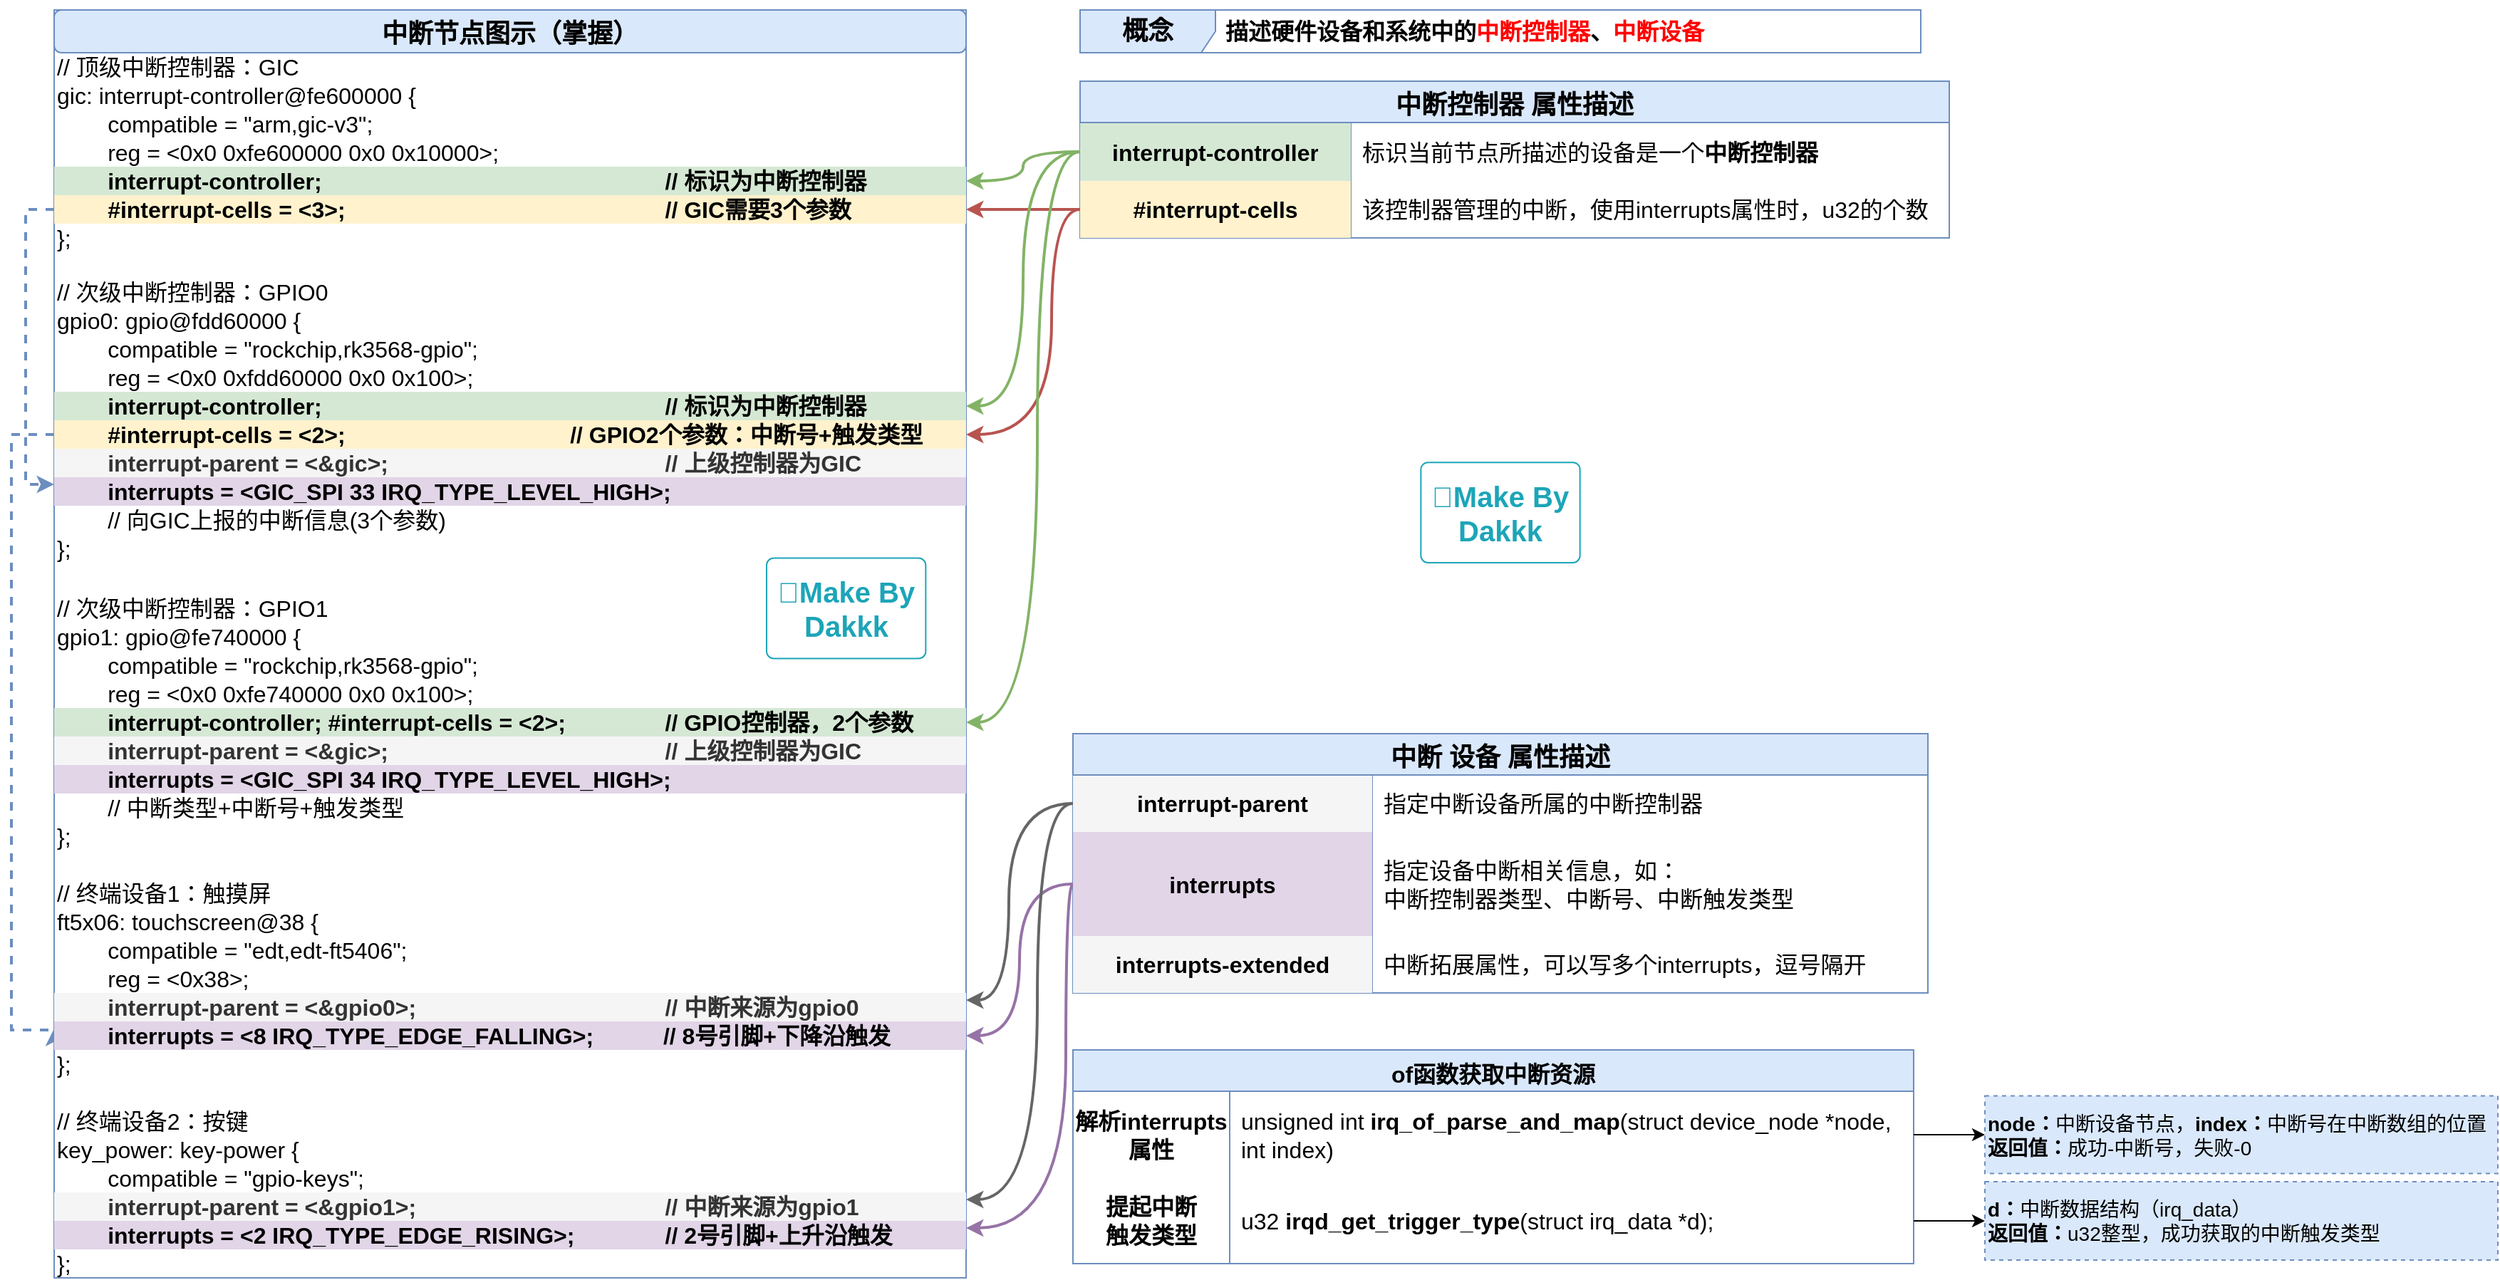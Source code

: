 <mxfile version="27.0.9">
  <diagram name="第 1 页" id="uggXUsq7PMsy0nJZyUXR">
    <mxGraphModel dx="2431" dy="1413" grid="1" gridSize="10" guides="1" tooltips="1" connect="1" arrows="1" fold="1" page="1" pageScale="1" pageWidth="1169" pageHeight="1654" math="0" shadow="0">
      <root>
        <mxCell id="0" />
        <mxCell id="1" parent="0" />
        <mxCell id="J51PkWYAYMBCTwXNkuqa-1" value="" style="rounded=0;whiteSpace=wrap;html=1;fillColor=none;strokeColor=#6c8ebf;" parent="1" vertex="1">
          <mxGeometry x="350" y="30" width="640" height="890" as="geometry" />
        </mxCell>
        <mxCell id="J51PkWYAYMBCTwXNkuqa-2" value="&lt;div style=&quot;line-height: 10%;&quot;&gt;&lt;h1 style=&quot;line-height: 10%;&quot;&gt;&lt;font&gt;&lt;span style=&quot;font-size: 18px; line-height: 10%;&quot;&gt;中断节点图示（掌握）&lt;/span&gt;&lt;/font&gt;&lt;/h1&gt;&lt;/div&gt;" style="html=1;shadow=0;dashed=0;shape=mxgraph.bootstrap.rrect;rSize=5;strokeColor=#6c8ebf;strokeWidth=1;fillColor=#dae8fc;whiteSpace=wrap;align=center;verticalAlign=middle;spacingLeft=0;fontStyle=1;fontSize=14;spacing=5;" parent="1" vertex="1">
          <mxGeometry x="350" y="30" width="640" height="30" as="geometry" />
        </mxCell>
        <mxCell id="J51PkWYAYMBCTwXNkuqa-3" value="&lt;span style=&quot;font-size: 16px;&quot;&gt;// 顶级中断控制器：GIC&lt;/span&gt;" style="text;html=1;align=left;verticalAlign=middle;whiteSpace=wrap;rounded=0;dashed=1;fontSize=14;fillColor=none;" parent="1" vertex="1">
          <mxGeometry x="350" y="60" width="640" height="20" as="geometry" />
        </mxCell>
        <mxCell id="J51PkWYAYMBCTwXNkuqa-4" value="&lt;font style=&quot;font-size: 16px;&quot;&gt;&lt;span style=&quot;white-space: pre;&quot;&gt;&#x9;&lt;/span&gt;&lt;/font&gt;&lt;span style=&quot;font-size: 16px;&quot;&gt;reg = &amp;lt;0x0 0xfe600000 0x0 0x10000&amp;gt;;&lt;/span&gt;" style="text;html=1;align=left;verticalAlign=middle;whiteSpace=wrap;rounded=0;dashed=1;fontSize=14;fillColor=none;" parent="1" vertex="1">
          <mxGeometry x="350" y="120" width="640" height="20" as="geometry" />
        </mxCell>
        <mxCell id="J51PkWYAYMBCTwXNkuqa-5" value="&lt;span style=&quot;font-size: 16px;&quot;&gt;&lt;span style=&quot;white-space: pre;&quot;&gt;&#x9;&lt;/span&gt;&lt;b&gt;interrupt-controller;&amp;nbsp; &amp;nbsp; &amp;nbsp; &amp;nbsp; &amp;nbsp; &amp;nbsp; &amp;nbsp; &amp;nbsp; &amp;nbsp; &amp;nbsp; &amp;nbsp; &amp;nbsp; &amp;nbsp; &amp;nbsp; &amp;nbsp;&lt;span style=&quot;white-space: pre;&quot;&gt;&#x9;&lt;/span&gt;&lt;span style=&quot;white-space: pre;&quot;&gt;&#x9;&lt;/span&gt;&lt;span style=&quot;white-space: pre;&quot;&gt;&#x9;&lt;span style=&quot;white-space: pre;&quot;&gt;&#x9;&lt;/span&gt;&lt;/span&gt;// 标识为中断控制器&lt;/b&gt;&lt;/span&gt;" style="text;html=1;align=left;verticalAlign=middle;whiteSpace=wrap;rounded=0;dashed=1;fontSize=14;fillColor=#d5e8d4;strokeColor=none;" parent="1" vertex="1">
          <mxGeometry x="350" y="140" width="640" height="20" as="geometry" />
        </mxCell>
        <mxCell id="J51PkWYAYMBCTwXNkuqa-6" value="&lt;span style=&quot;font-size: 16px;&quot;&gt;};&lt;/span&gt;" style="text;html=1;align=left;verticalAlign=middle;whiteSpace=wrap;rounded=0;dashed=1;fontSize=14;fillColor=none;" parent="1" vertex="1">
          <mxGeometry x="350" y="180" width="640" height="20" as="geometry" />
        </mxCell>
        <mxCell id="J51PkWYAYMBCTwXNkuqa-7" value="" style="shape=table;startSize=0;container=1;collapsible=0;childLayout=tableLayout;fixedRows=1;rowLines=0;fontStyle=0;strokeColor=#6c8ebf;fontSize=16;fillColor=none;" parent="1" vertex="1">
          <mxGeometry x="1065" y="567" width="600" height="153" as="geometry" />
        </mxCell>
        <mxCell id="J51PkWYAYMBCTwXNkuqa-8" value="" style="shape=tableRow;horizontal=0;startSize=0;swimlaneHead=0;swimlaneBody=0;top=0;left=0;bottom=0;right=0;collapsible=0;dropTarget=0;fillColor=none;points=[[0,0.5],[1,0.5]];portConstraint=eastwest;strokeColor=#6c8ebf;fontSize=16;" parent="J51PkWYAYMBCTwXNkuqa-7" vertex="1">
          <mxGeometry width="600" height="40" as="geometry" />
        </mxCell>
        <mxCell id="J51PkWYAYMBCTwXNkuqa-9" value="&lt;b&gt;&lt;font style=&quot;color: light-dark(rgb(0, 0, 0), rgb(255, 255, 255));&quot;&gt;interrupt-parent&lt;/font&gt;&lt;/b&gt;" style="shape=partialRectangle;html=1;whiteSpace=wrap;connectable=0;fillColor=#f5f5f5;top=0;left=0;bottom=0;right=0;overflow=hidden;pointerEvents=1;strokeColor=#666666;fontSize=16;fontColor=#333333;" parent="J51PkWYAYMBCTwXNkuqa-8" vertex="1">
          <mxGeometry width="210" height="40" as="geometry">
            <mxRectangle width="210" height="40" as="alternateBounds" />
          </mxGeometry>
        </mxCell>
        <mxCell id="J51PkWYAYMBCTwXNkuqa-10" value="指定中断设备所属的中断控制器" style="shape=partialRectangle;html=1;whiteSpace=wrap;connectable=0;fillColor=none;top=0;left=0;bottom=0;right=0;align=left;spacingLeft=6;overflow=hidden;strokeColor=#6c8ebf;fontSize=16;" parent="J51PkWYAYMBCTwXNkuqa-8" vertex="1">
          <mxGeometry x="210" width="390" height="40" as="geometry">
            <mxRectangle width="390" height="40" as="alternateBounds" />
          </mxGeometry>
        </mxCell>
        <mxCell id="J51PkWYAYMBCTwXNkuqa-11" value="" style="shape=tableRow;horizontal=0;startSize=0;swimlaneHead=0;swimlaneBody=0;top=0;left=0;bottom=0;right=0;collapsible=0;dropTarget=0;fillColor=none;points=[[0,0.5],[1,0.5]];portConstraint=eastwest;strokeColor=#6c8ebf;fontSize=16;" parent="J51PkWYAYMBCTwXNkuqa-7" vertex="1">
          <mxGeometry y="40" width="600" height="73" as="geometry" />
        </mxCell>
        <mxCell id="J51PkWYAYMBCTwXNkuqa-12" value="&lt;b&gt;&lt;font style=&quot;color: light-dark(rgb(0, 0, 0), rgb(255, 255, 255));&quot;&gt;interrupts&lt;/font&gt;&lt;/b&gt;" style="shape=partialRectangle;html=1;whiteSpace=wrap;connectable=0;fillColor=#e1d5e7;top=0;left=0;bottom=0;right=0;overflow=hidden;pointerEvents=1;strokeColor=#9673a6;fontSize=16;" parent="J51PkWYAYMBCTwXNkuqa-11" vertex="1">
          <mxGeometry width="210" height="73" as="geometry">
            <mxRectangle width="210" height="73" as="alternateBounds" />
          </mxGeometry>
        </mxCell>
        <mxCell id="J51PkWYAYMBCTwXNkuqa-13" value="指定设备中断相关信息，如：&lt;br&gt;中断控制器类型、中断号、中断触发类型" style="shape=partialRectangle;html=1;whiteSpace=wrap;connectable=0;fillColor=none;top=0;left=0;bottom=0;right=0;align=left;spacingLeft=6;overflow=hidden;strokeColor=#6c8ebf;fontSize=16;" parent="J51PkWYAYMBCTwXNkuqa-11" vertex="1">
          <mxGeometry x="210" width="390" height="73" as="geometry">
            <mxRectangle width="390" height="73" as="alternateBounds" />
          </mxGeometry>
        </mxCell>
        <mxCell id="y_QmLa2hbLG9c_GjuO9h-4" value="" style="shape=tableRow;horizontal=0;startSize=0;swimlaneHead=0;swimlaneBody=0;top=0;left=0;bottom=0;right=0;collapsible=0;dropTarget=0;fillColor=none;points=[[0,0.5],[1,0.5]];portConstraint=eastwest;strokeColor=#6c8ebf;fontSize=16;" vertex="1" parent="J51PkWYAYMBCTwXNkuqa-7">
          <mxGeometry y="113" width="600" height="40" as="geometry" />
        </mxCell>
        <mxCell id="y_QmLa2hbLG9c_GjuO9h-5" value="&lt;b style=&quot;color: rgb(0, 0, 0);&quot;&gt;interrupts-extended&lt;/b&gt;" style="shape=partialRectangle;html=1;whiteSpace=wrap;connectable=0;fillColor=#f5f5f5;top=0;left=0;bottom=0;right=0;overflow=hidden;pointerEvents=1;strokeColor=#666666;fontSize=16;fontColor=#333333;" vertex="1" parent="y_QmLa2hbLG9c_GjuO9h-4">
          <mxGeometry width="210" height="40" as="geometry">
            <mxRectangle width="210" height="40" as="alternateBounds" />
          </mxGeometry>
        </mxCell>
        <mxCell id="y_QmLa2hbLG9c_GjuO9h-6" value="中断拓展属性，可以写多个interrupts，逗号隔开" style="shape=partialRectangle;html=1;whiteSpace=wrap;connectable=0;fillColor=none;top=0;left=0;bottom=0;right=0;align=left;spacingLeft=6;overflow=hidden;strokeColor=#6c8ebf;fontSize=16;" vertex="1" parent="y_QmLa2hbLG9c_GjuO9h-4">
          <mxGeometry x="210" width="390" height="40" as="geometry">
            <mxRectangle width="390" height="40" as="alternateBounds" />
          </mxGeometry>
        </mxCell>
        <mxCell id="J51PkWYAYMBCTwXNkuqa-14" value="&lt;h1&gt;&lt;font style=&quot;&quot;&gt;&lt;font style=&quot;font-size: 18px;&quot;&gt;中断 设备 属性描述&lt;/font&gt;&lt;br&gt;&lt;/font&gt;&lt;/h1&gt;" style="rounded=0;whiteSpace=wrap;html=1;fillColor=#dae8fc;strokeColor=#6c8ebf;" parent="1" vertex="1">
          <mxGeometry x="1065" y="538" width="600" height="29" as="geometry" />
        </mxCell>
        <mxCell id="J51PkWYAYMBCTwXNkuqa-15" value="&lt;span style=&quot;font-size: 16px;&quot;&gt;gic: interrupt-controller@fe600000 {&lt;/span&gt;" style="text;html=1;align=left;verticalAlign=middle;whiteSpace=wrap;rounded=0;dashed=1;fontSize=14;fillColor=none;" parent="1" vertex="1">
          <mxGeometry x="350" y="80" width="640" height="20" as="geometry" />
        </mxCell>
        <mxCell id="J51PkWYAYMBCTwXNkuqa-16" style="edgeStyle=orthogonalEdgeStyle;rounded=0;orthogonalLoop=1;jettySize=auto;html=1;entryX=0;entryY=0.25;entryDx=0;entryDy=0;fillColor=#dae8fc;strokeColor=#6c8ebf;dashed=1;strokeWidth=2;" parent="1" source="J51PkWYAYMBCTwXNkuqa-17" target="J51PkWYAYMBCTwXNkuqa-37" edge="1">
          <mxGeometry relative="1" as="geometry">
            <Array as="points">
              <mxPoint x="330" y="170" />
              <mxPoint x="330" y="363" />
            </Array>
          </mxGeometry>
        </mxCell>
        <mxCell id="J51PkWYAYMBCTwXNkuqa-17" value="&lt;span style=&quot;font-size: 16px;&quot;&gt;&lt;span style=&quot;white-space: pre;&quot;&gt;&#x9;&lt;/span&gt;&lt;b&gt;#interrupt-cells = &amp;lt;3&amp;gt;;&amp;nbsp; &amp;nbsp; &amp;nbsp; &amp;nbsp; &amp;nbsp; &amp;nbsp; &amp;nbsp; &amp;nbsp; &amp;nbsp; &amp;nbsp; &amp;nbsp; &amp;nbsp; &amp;nbsp; &amp;nbsp;&lt;span style=&quot;white-space: pre;&quot;&gt;&#x9;&lt;/span&gt;&lt;span style=&quot;white-space: pre;&quot;&gt;&#x9;&lt;/span&gt;&lt;span style=&quot;white-space: pre;&quot;&gt;&#x9;&lt;/span&gt;// GIC需要3个参数&lt;/b&gt;&lt;/span&gt;" style="text;html=1;align=left;verticalAlign=middle;whiteSpace=wrap;rounded=0;dashed=1;fontSize=14;fillColor=#fff2cc;strokeColor=none;" parent="1" vertex="1">
          <mxGeometry x="350" y="160" width="640" height="20" as="geometry" />
        </mxCell>
        <mxCell id="J51PkWYAYMBCTwXNkuqa-18" value="" style="shape=table;startSize=0;container=1;collapsible=0;childLayout=tableLayout;fixedRows=1;rowLines=0;fontStyle=0;strokeColor=#6c8ebf;fontSize=16;fillColor=none;" parent="1" vertex="1">
          <mxGeometry x="1070" y="109" width="610" height="81" as="geometry" />
        </mxCell>
        <mxCell id="J51PkWYAYMBCTwXNkuqa-19" value="" style="shape=tableRow;horizontal=0;startSize=0;swimlaneHead=0;swimlaneBody=0;top=0;left=0;bottom=0;right=0;collapsible=0;dropTarget=0;fillColor=none;points=[[0,0.5],[1,0.5]];portConstraint=eastwest;strokeColor=inherit;fontSize=16;" parent="J51PkWYAYMBCTwXNkuqa-18" vertex="1">
          <mxGeometry width="610" height="41" as="geometry" />
        </mxCell>
        <mxCell id="J51PkWYAYMBCTwXNkuqa-20" value="&lt;b&gt;&lt;font style=&quot;color: light-dark(rgb(0, 0, 0), rgb(255, 255, 255));&quot;&gt;interrupt-controller&lt;/font&gt;&lt;/b&gt;" style="shape=partialRectangle;html=1;whiteSpace=wrap;connectable=0;fillColor=#d5e8d4;top=0;left=0;bottom=0;right=0;overflow=hidden;pointerEvents=1;strokeColor=#82b366;fontSize=16;" parent="J51PkWYAYMBCTwXNkuqa-19" vertex="1">
          <mxGeometry width="190" height="41" as="geometry">
            <mxRectangle width="190" height="41" as="alternateBounds" />
          </mxGeometry>
        </mxCell>
        <mxCell id="J51PkWYAYMBCTwXNkuqa-21" value="标识当前节点所描述的设备是一个&lt;b&gt;中断控制器&lt;/b&gt;" style="shape=partialRectangle;html=1;whiteSpace=wrap;connectable=0;fillColor=none;top=0;left=0;bottom=0;right=0;align=left;spacingLeft=6;overflow=hidden;strokeColor=inherit;fontSize=16;" parent="J51PkWYAYMBCTwXNkuqa-19" vertex="1">
          <mxGeometry x="190" width="420" height="41" as="geometry">
            <mxRectangle width="420" height="41" as="alternateBounds" />
          </mxGeometry>
        </mxCell>
        <mxCell id="J51PkWYAYMBCTwXNkuqa-22" value="" style="shape=tableRow;horizontal=0;startSize=0;swimlaneHead=0;swimlaneBody=0;top=0;left=0;bottom=0;right=0;collapsible=0;dropTarget=0;fillColor=none;points=[[0,0.5],[1,0.5]];portConstraint=eastwest;strokeColor=inherit;fontSize=16;" parent="J51PkWYAYMBCTwXNkuqa-18" vertex="1">
          <mxGeometry y="41" width="610" height="40" as="geometry" />
        </mxCell>
        <mxCell id="J51PkWYAYMBCTwXNkuqa-23" value="&lt;b&gt;#interrupt-cells&lt;/b&gt;" style="shape=partialRectangle;html=1;whiteSpace=wrap;connectable=0;fillColor=#fff2cc;top=0;left=0;bottom=0;right=0;overflow=hidden;pointerEvents=1;strokeColor=#d6b656;fontSize=16;" parent="J51PkWYAYMBCTwXNkuqa-22" vertex="1">
          <mxGeometry width="190" height="40" as="geometry">
            <mxRectangle width="190" height="40" as="alternateBounds" />
          </mxGeometry>
        </mxCell>
        <mxCell id="J51PkWYAYMBCTwXNkuqa-24" value="该控制器管理的中断，使用interrupts属性时，u32的个数" style="shape=partialRectangle;html=1;whiteSpace=wrap;connectable=0;fillColor=none;top=0;left=0;bottom=0;right=0;align=left;spacingLeft=6;overflow=hidden;strokeColor=inherit;fontSize=16;" parent="J51PkWYAYMBCTwXNkuqa-22" vertex="1">
          <mxGeometry x="190" width="420" height="40" as="geometry">
            <mxRectangle width="420" height="40" as="alternateBounds" />
          </mxGeometry>
        </mxCell>
        <mxCell id="J51PkWYAYMBCTwXNkuqa-25" value="&lt;h1&gt;&lt;font style=&quot;&quot;&gt;&lt;font style=&quot;font-size: 18px;&quot;&gt;中断控制器 属性描述&lt;/font&gt;&lt;br&gt;&lt;/font&gt;&lt;/h1&gt;" style="rounded=0;whiteSpace=wrap;html=1;fillColor=#dae8fc;strokeColor=#6c8ebf;" parent="1" vertex="1">
          <mxGeometry x="1070" y="80" width="610" height="29" as="geometry" />
        </mxCell>
        <mxCell id="J51PkWYAYMBCTwXNkuqa-26" value="&lt;font style=&quot;font-size: 18px;&quot;&gt;&lt;b&gt;概念&lt;/b&gt;&lt;/font&gt;" style="shape=umlFrame;whiteSpace=wrap;html=1;pointerEvents=0;recursiveResize=0;container=1;collapsible=0;width=95;fillColor=#dae8fc;strokeColor=#6c8ebf;height=30;" parent="1" vertex="1">
          <mxGeometry x="1070" y="30" width="590" height="30" as="geometry" />
        </mxCell>
        <mxCell id="J51PkWYAYMBCTwXNkuqa-27" value="&lt;b&gt;&lt;font style=&quot;font-size: 16px;&quot;&gt;描述硬件设备和系统中的&lt;font style=&quot;color: light-dark(rgb(255, 0, 0), rgb(255, 255, 255));&quot;&gt;中断控制器&lt;/font&gt;&lt;font style=&quot;&quot;&gt;、&lt;/font&gt;&lt;font style=&quot;color: light-dark(rgb(255, 0, 0), rgb(255, 255, 255));&quot;&gt;中断设备&lt;/font&gt;&lt;/font&gt;&lt;/b&gt;" style="text;html=1;align=left;verticalAlign=middle;whiteSpace=wrap;rounded=0;fillColor=none;strokeColor=none;dashed=1;fontSize=14;" parent="J51PkWYAYMBCTwXNkuqa-26" vertex="1">
          <mxGeometry x="100" width="490" height="30" as="geometry" />
        </mxCell>
        <mxCell id="J51PkWYAYMBCTwXNkuqa-28" value="&lt;span style=&quot;font-size: 16px;&quot;&gt;&lt;span style=&quot;white-space: pre;&quot;&gt;&#x9;&lt;/span&gt;compatible = &quot;arm,gic-v3&quot;;&lt;/span&gt;" style="text;html=1;align=left;verticalAlign=middle;whiteSpace=wrap;rounded=0;dashed=1;fontSize=14;fillColor=none;" parent="1" vertex="1">
          <mxGeometry x="350" y="100" width="640" height="20" as="geometry" />
        </mxCell>
        <mxCell id="J51PkWYAYMBCTwXNkuqa-29" value="&lt;span style=&quot;font-size: 16px;&quot;&gt;// 次级中断控制器：GPIO0&lt;/span&gt;" style="text;html=1;align=left;verticalAlign=middle;whiteSpace=wrap;rounded=0;dashed=1;fontSize=14;fillColor=none;" parent="1" vertex="1">
          <mxGeometry x="350" y="218" width="640" height="20" as="geometry" />
        </mxCell>
        <mxCell id="J51PkWYAYMBCTwXNkuqa-30" value="&lt;span style=&quot;font-size: 16px;&quot;&gt;&lt;span style=&quot;white-space: pre;&quot;&gt;&#x9;&lt;/span&gt;reg = &amp;lt;0x0 0xfdd60000 0x0 0x100&amp;gt;;&lt;/span&gt;" style="text;html=1;align=left;verticalAlign=middle;whiteSpace=wrap;rounded=0;dashed=1;fontSize=14;fillColor=none;" parent="1" vertex="1">
          <mxGeometry x="350" y="278" width="640" height="20" as="geometry" />
        </mxCell>
        <mxCell id="J51PkWYAYMBCTwXNkuqa-31" value="&lt;span style=&quot;font-size: 16px;&quot;&gt;gpio0: gpio@fdd60000 {&lt;/span&gt;" style="text;html=1;align=left;verticalAlign=middle;whiteSpace=wrap;rounded=0;dashed=1;fontSize=14;fillColor=none;" parent="1" vertex="1">
          <mxGeometry x="350" y="238" width="640" height="20" as="geometry" />
        </mxCell>
        <mxCell id="J51PkWYAYMBCTwXNkuqa-32" value="&lt;span style=&quot;font-size: 16px;&quot;&gt;&lt;b&gt;&lt;span style=&quot;white-space: pre;&quot;&gt;&#x9;&lt;/span&gt;interrupt-controller;&amp;nbsp; &amp;nbsp; &amp;nbsp; &amp;nbsp; &amp;nbsp; &amp;nbsp; &amp;nbsp; &amp;nbsp; &amp;nbsp; &amp;nbsp; &amp;nbsp; &amp;nbsp; &amp;nbsp; &amp;nbsp; &amp;nbsp;&lt;span style=&quot;white-space: pre;&quot;&gt;&#x9;&lt;/span&gt;&lt;span style=&quot;white-space: pre;&quot;&gt;&#x9;&lt;/span&gt;&lt;span style=&quot;white-space: pre;&quot;&gt;&#x9;&lt;/span&gt;&lt;span style=&quot;white-space: pre;&quot;&gt;&#x9;&lt;/span&gt;// 标识为中断控制器&lt;/b&gt;&lt;/span&gt;" style="text;html=1;align=left;verticalAlign=middle;whiteSpace=wrap;rounded=0;dashed=1;fontSize=14;fillColor=#d5e8d4;strokeColor=none;" parent="1" vertex="1">
          <mxGeometry x="350" y="298" width="640" height="20" as="geometry" />
        </mxCell>
        <mxCell id="J51PkWYAYMBCTwXNkuqa-33" value="&lt;span style=&quot;font-size: 16px;&quot;&gt;&lt;span style=&quot;white-space: pre;&quot;&gt;&#x9;&lt;/span&gt;compatible = &quot;rockchip,rk3568-gpio&quot;;&lt;/span&gt;" style="text;html=1;align=left;verticalAlign=middle;whiteSpace=wrap;rounded=0;dashed=1;fontSize=14;fillColor=none;" parent="1" vertex="1">
          <mxGeometry x="350" y="258" width="640" height="20" as="geometry" />
        </mxCell>
        <mxCell id="J51PkWYAYMBCTwXNkuqa-34" style="edgeStyle=orthogonalEdgeStyle;rounded=0;orthogonalLoop=1;jettySize=auto;html=1;entryX=0;entryY=0.25;entryDx=0;entryDy=0;fillColor=#dae8fc;strokeColor=#6c8ebf;strokeWidth=2;dashed=1;" parent="1" source="J51PkWYAYMBCTwXNkuqa-35" target="J51PkWYAYMBCTwXNkuqa-52" edge="1">
          <mxGeometry relative="1" as="geometry">
            <Array as="points">
              <mxPoint x="320" y="328" />
              <mxPoint x="320" y="746" />
            </Array>
          </mxGeometry>
        </mxCell>
        <mxCell id="J51PkWYAYMBCTwXNkuqa-35" value="&lt;span style=&quot;font-size: 16px;&quot;&gt;&lt;b&gt;&lt;span style=&quot;white-space: pre;&quot;&gt;&#x9;&lt;/span&gt;#interrupt-cells = &amp;lt;2&amp;gt;; &lt;span style=&quot;white-space: pre;&quot;&gt;&#x9;&lt;/span&gt;&lt;span style=&quot;white-space: pre;&quot;&gt;&#x9;&lt;/span&gt;&lt;span style=&quot;white-space: pre;&quot;&gt;&#x9;&lt;/span&gt;&lt;span style=&quot;white-space: pre;&quot;&gt;&#x9;&lt;/span&gt; &lt;span style=&quot;white-space: pre;&quot;&gt;&#x9;&lt;/span&gt;                         // GPIO2个参数：中断号+触发类型&lt;/b&gt;&lt;/span&gt;" style="text;html=1;align=left;verticalAlign=middle;whiteSpace=wrap;rounded=0;dashed=1;fontSize=14;fillColor=#fff2cc;strokeColor=none;" parent="1" vertex="1">
          <mxGeometry x="350" y="318" width="640" height="20" as="geometry" />
        </mxCell>
        <mxCell id="J51PkWYAYMBCTwXNkuqa-36" value="&lt;span style=&quot;font-size: 16px;&quot;&gt;&lt;b&gt;&lt;span style=&quot;white-space: pre;&quot;&gt;&#x9;&lt;/span&gt;interrupt-parent = &amp;lt;&amp;amp;gic&amp;gt;;&amp;nbsp; &amp;nbsp; &amp;nbsp; &amp;nbsp; &amp;nbsp; &amp;nbsp; &amp;nbsp; &amp;nbsp; &amp;nbsp; &amp;nbsp; &amp;nbsp; &amp;nbsp; &lt;span style=&quot;white-space: pre;&quot;&gt;&#x9;&lt;/span&gt;&lt;span style=&quot;white-space: pre;&quot;&gt;&#x9;&lt;/span&gt;&lt;span style=&quot;white-space: pre;&quot;&gt;&#x9;&lt;/span&gt;// 上级控制器为GIC&lt;/b&gt;&lt;/span&gt;" style="text;html=1;align=left;verticalAlign=middle;whiteSpace=wrap;rounded=0;dashed=1;fontSize=14;fillColor=#f5f5f5;strokeColor=none;fontColor=#333333;" parent="1" vertex="1">
          <mxGeometry x="350" y="338" width="640" height="20" as="geometry" />
        </mxCell>
        <mxCell id="J51PkWYAYMBCTwXNkuqa-37" value="&lt;span style=&quot;font-size: 16px;&quot;&gt;&lt;b&gt;&lt;span style=&quot;white-space: pre;&quot;&gt;&#x9;&lt;/span&gt;interrupts = &amp;lt;GIC_SPI 33 IRQ_TYPE_LEVEL_HIGH&amp;gt;;&amp;nbsp;&lt;/b&gt;&lt;/span&gt;" style="text;html=1;align=left;verticalAlign=middle;whiteSpace=wrap;rounded=0;dashed=1;fontSize=14;fillColor=#e1d5e7;strokeColor=none;" parent="1" vertex="1">
          <mxGeometry x="350" y="358" width="640" height="20" as="geometry" />
        </mxCell>
        <mxCell id="J51PkWYAYMBCTwXNkuqa-38" value="&lt;span style=&quot;font-size: 16px;&quot;&gt;&lt;span style=&quot;white-space: pre;&quot;&gt;&#x9;&lt;/span&gt;&lt;/span&gt;&lt;span style=&quot;font-size: 16px;&quot;&gt;// 向GIC上报的中断信息(3个参数)&lt;/span&gt;" style="text;html=1;align=left;verticalAlign=middle;whiteSpace=wrap;rounded=0;dashed=1;fontSize=14;fillColor=none;" parent="1" vertex="1">
          <mxGeometry x="350" y="378" width="640" height="20" as="geometry" />
        </mxCell>
        <mxCell id="J51PkWYAYMBCTwXNkuqa-39" value="&lt;span style=&quot;font-size: 16px;&quot;&gt;};&lt;/span&gt;" style="text;html=1;align=left;verticalAlign=middle;whiteSpace=wrap;rounded=0;dashed=1;fontSize=14;fillColor=none;" parent="1" vertex="1">
          <mxGeometry x="350" y="398" width="640" height="20" as="geometry" />
        </mxCell>
        <mxCell id="J51PkWYAYMBCTwXNkuqa-40" value="&lt;span style=&quot;font-size: 16px;&quot;&gt;// 次级中断控制器：GPIO1&lt;/span&gt;" style="text;html=1;align=left;verticalAlign=middle;whiteSpace=wrap;rounded=0;dashed=1;fontSize=14;fillColor=none;" parent="1" vertex="1">
          <mxGeometry x="350" y="440" width="640" height="20" as="geometry" />
        </mxCell>
        <mxCell id="J51PkWYAYMBCTwXNkuqa-41" value="&lt;font style=&quot;font-size: 16px;&quot;&gt;&lt;span style=&quot;white-space: pre;&quot;&gt;&#x9;&lt;/span&gt;&lt;/font&gt;&lt;span style=&quot;font-size: 16px;&quot;&gt;reg = &amp;lt;0x0 0xfe740000 0x0 0x100&amp;gt;;&lt;/span&gt;" style="text;html=1;align=left;verticalAlign=middle;whiteSpace=wrap;rounded=0;dashed=1;fontSize=14;fillColor=none;" parent="1" vertex="1">
          <mxGeometry x="350" y="500" width="640" height="20" as="geometry" />
        </mxCell>
        <mxCell id="J51PkWYAYMBCTwXNkuqa-42" value="&lt;b&gt;&lt;span style=&quot;font-size: 16px; white-space: pre;&quot;&gt;&#x9;&lt;/span&gt;&lt;span style=&quot;font-size: 16px;&quot;&gt;interrupt-controller; #interrupt-cells = &amp;lt;2&amp;gt;;&amp;nbsp; &amp;nbsp; &amp;nbsp;&lt;span style=&quot;white-space: pre;&quot;&gt;&#x9;&lt;/span&gt;&lt;span style=&quot;white-space: pre;&quot;&gt;&#x9;&lt;/span&gt;// GPIO控制器，2个参数&lt;/span&gt;&lt;/b&gt;" style="text;html=1;align=left;verticalAlign=middle;whiteSpace=wrap;rounded=0;dashed=1;fontSize=14;fillColor=#d5e8d4;strokeColor=none;" parent="1" vertex="1">
          <mxGeometry x="350" y="520" width="640" height="20" as="geometry" />
        </mxCell>
        <mxCell id="J51PkWYAYMBCTwXNkuqa-43" value="&lt;span style=&quot;font-size: 16px;&quot;&gt;&lt;span style=&quot;white-space: pre;&quot;&gt;&#x9;&lt;/span&gt;// 中断类型+中断号+触发类型&lt;/span&gt;" style="text;html=1;align=left;verticalAlign=middle;whiteSpace=wrap;rounded=0;dashed=1;fontSize=14;fillColor=none;" parent="1" vertex="1">
          <mxGeometry x="350" y="580" width="640" height="20" as="geometry" />
        </mxCell>
        <mxCell id="J51PkWYAYMBCTwXNkuqa-44" value="&lt;span style=&quot;font-size: 16px;&quot;&gt;gpio1: gpio@fe740000 {&lt;/span&gt;" style="text;html=1;align=left;verticalAlign=middle;whiteSpace=wrap;rounded=0;dashed=1;fontSize=14;fillColor=none;" parent="1" vertex="1">
          <mxGeometry x="350" y="460" width="640" height="20" as="geometry" />
        </mxCell>
        <mxCell id="J51PkWYAYMBCTwXNkuqa-45" value="&lt;span style=&quot;font-size: 16px;&quot;&gt;&lt;b&gt;&lt;span style=&quot;white-space: pre;&quot;&gt;&#x9;&lt;/span&gt;interrupt-parent = &amp;lt;&amp;amp;gic&amp;gt;;&amp;nbsp; &amp;nbsp; &amp;nbsp; &amp;nbsp; &amp;nbsp; &amp;nbsp; &amp;nbsp; &amp;nbsp; &amp;nbsp; &amp;nbsp; &amp;nbsp; &amp;nbsp; &lt;span style=&quot;white-space: pre;&quot;&gt;&#x9;&lt;/span&gt;&lt;span style=&quot;white-space: pre;&quot;&gt;&#x9;&lt;/span&gt;&lt;span style=&quot;white-space: pre;&quot;&gt;&#x9;&lt;/span&gt;// 上级控制器为GIC&lt;/b&gt;&lt;/span&gt;" style="text;html=1;align=left;verticalAlign=middle;whiteSpace=wrap;rounded=0;dashed=1;fontSize=14;fillColor=#f5f5f5;strokeColor=none;fontColor=#333333;" parent="1" vertex="1">
          <mxGeometry x="350" y="540" width="640" height="20" as="geometry" />
        </mxCell>
        <mxCell id="J51PkWYAYMBCTwXNkuqa-46" value="&lt;span style=&quot;font-size: 16px;&quot;&gt;&lt;span style=&quot;white-space: pre;&quot;&gt;&#x9;&lt;/span&gt;compatible = &quot;rockchip,rk3568-gpio&quot;;&lt;/span&gt;" style="text;html=1;align=left;verticalAlign=middle;whiteSpace=wrap;rounded=0;dashed=1;fontSize=14;fillColor=none;" parent="1" vertex="1">
          <mxGeometry x="350" y="480" width="640" height="20" as="geometry" />
        </mxCell>
        <mxCell id="J51PkWYAYMBCTwXNkuqa-47" value="&lt;span style=&quot;font-size: 16px;&quot;&gt;// 终端设备1：触摸屏&lt;/span&gt;" style="text;html=1;align=left;verticalAlign=middle;whiteSpace=wrap;rounded=0;dashed=1;fontSize=14;fillColor=none;" parent="1" vertex="1">
          <mxGeometry x="350" y="640" width="640" height="20" as="geometry" />
        </mxCell>
        <mxCell id="J51PkWYAYMBCTwXNkuqa-48" value="&lt;span style=&quot;font-size: 16px;&quot;&gt;&lt;span style=&quot;white-space: pre;&quot;&gt;&#x9;&lt;/span&gt;reg = &amp;lt;0x38&amp;gt;;&lt;/span&gt;" style="text;html=1;align=left;verticalAlign=middle;whiteSpace=wrap;rounded=0;dashed=1;fontSize=14;fillColor=none;" parent="1" vertex="1">
          <mxGeometry x="350" y="700" width="640" height="20" as="geometry" />
        </mxCell>
        <mxCell id="J51PkWYAYMBCTwXNkuqa-49" value="&lt;span style=&quot;font-size: 16px; white-space: pre;&quot;&gt;&#x9;&lt;/span&gt;&lt;span style=&quot;font-size: 16px;&quot;&gt;&lt;b&gt;interrupt-parent = &amp;lt;&amp;amp;gpio0&amp;gt;;&amp;nbsp; &amp;nbsp; &amp;nbsp; &amp;nbsp; &amp;nbsp; &amp;nbsp; &amp;nbsp; &amp;nbsp; &amp;nbsp; &amp;nbsp; &amp;nbsp; &lt;span style=&quot;white-space: pre;&quot;&gt;&#x9;&lt;/span&gt;&lt;span style=&quot;white-space: pre;&quot;&gt;&#x9;&lt;/span&gt;&lt;span style=&quot;white-space: pre;&quot;&gt;&#x9;&lt;/span&gt;// 中断来源为gpio0&lt;/b&gt;&lt;/span&gt;" style="text;html=1;align=left;verticalAlign=middle;whiteSpace=wrap;rounded=0;dashed=1;fontSize=14;fillColor=#f5f5f5;strokeColor=none;fontColor=#333333;" parent="1" vertex="1">
          <mxGeometry x="350" y="720" width="640" height="20" as="geometry" />
        </mxCell>
        <mxCell id="J51PkWYAYMBCTwXNkuqa-50" value="&lt;span style=&quot;font-size: 16px;&quot;&gt;};&lt;/span&gt;" style="text;html=1;align=left;verticalAlign=middle;whiteSpace=wrap;rounded=0;dashed=1;fontSize=14;fillColor=none;" parent="1" vertex="1">
          <mxGeometry x="350" y="760" width="640" height="20" as="geometry" />
        </mxCell>
        <mxCell id="J51PkWYAYMBCTwXNkuqa-51" value="&lt;span style=&quot;font-size: 16px;&quot;&gt;ft5x06: touchscreen@38 {&lt;/span&gt;" style="text;html=1;align=left;verticalAlign=middle;whiteSpace=wrap;rounded=0;dashed=1;fontSize=14;fillColor=none;" parent="1" vertex="1">
          <mxGeometry x="350" y="660" width="640" height="20" as="geometry" />
        </mxCell>
        <mxCell id="J51PkWYAYMBCTwXNkuqa-52" value="&lt;span style=&quot;font-size: 16px;&quot;&gt;&lt;span style=&quot;white-space: pre;&quot;&gt;&#x9;&lt;/span&gt;interrupts = &amp;lt;8 IRQ_TYPE_EDGE_FALLING&amp;gt;;&amp;nbsp; &amp;nbsp; &amp;nbsp; &amp;nbsp; &amp;nbsp; &amp;nbsp;// 8号引脚+下降沿触发&lt;/span&gt;" style="text;html=1;align=left;verticalAlign=middle;whiteSpace=wrap;rounded=0;dashed=1;fontSize=14;fillColor=#e1d5e7;fontStyle=1;strokeColor=none;" parent="1" vertex="1">
          <mxGeometry x="350" y="740" width="640" height="20" as="geometry" />
        </mxCell>
        <mxCell id="J51PkWYAYMBCTwXNkuqa-53" value="&lt;span style=&quot;font-size: 16px;&quot;&gt;&lt;span style=&quot;white-space: pre;&quot;&gt;&#x9;&lt;/span&gt;compatible = &quot;edt,edt-ft5406&quot;;&lt;/span&gt;" style="text;html=1;align=left;verticalAlign=middle;whiteSpace=wrap;rounded=0;dashed=1;fontSize=14;fillColor=none;" parent="1" vertex="1">
          <mxGeometry x="350" y="680" width="640" height="20" as="geometry" />
        </mxCell>
        <mxCell id="J51PkWYAYMBCTwXNkuqa-54" value="&lt;span style=&quot;font-size: 16px;&quot;&gt;// 终端设备2：按键&lt;/span&gt;" style="text;html=1;align=left;verticalAlign=middle;whiteSpace=wrap;rounded=0;dashed=1;fontSize=14;fillColor=none;" parent="1" vertex="1">
          <mxGeometry x="350" y="800" width="640" height="20" as="geometry" />
        </mxCell>
        <mxCell id="J51PkWYAYMBCTwXNkuqa-55" value="&lt;b&gt;&lt;font style=&quot;font-size: 16px;&quot;&gt;&lt;span style=&quot;white-space: pre;&quot;&gt;&#x9;&lt;/span&gt;&lt;/font&gt;&lt;span style=&quot;font-size: 16px;&quot;&gt;interrupt-parent = &amp;lt;&amp;amp;gpio1&amp;gt;;&amp;nbsp; &amp;nbsp; &amp;nbsp; &amp;nbsp; &amp;nbsp; &amp;nbsp; &amp;nbsp; &amp;nbsp; &amp;nbsp; &amp;nbsp; &amp;nbsp; &lt;span style=&quot;white-space: pre;&quot;&gt;&#x9;&lt;/span&gt;&lt;span style=&quot;white-space: pre;&quot;&gt;&#x9;&lt;/span&gt;&lt;span style=&quot;white-space: pre;&quot;&gt;&#x9;&lt;/span&gt;// 中断来源为gpio1&lt;/span&gt;&lt;/b&gt;" style="text;html=1;align=left;verticalAlign=middle;whiteSpace=wrap;rounded=0;dashed=1;fontSize=14;fillColor=#f5f5f5;fontColor=#333333;strokeColor=none;" parent="1" vertex="1">
          <mxGeometry x="350" y="860" width="640" height="20" as="geometry" />
        </mxCell>
        <mxCell id="J51PkWYAYMBCTwXNkuqa-56" value="&lt;span style=&quot;font-size: 16px; white-space: pre;&quot;&gt;&#x9;&lt;/span&gt;&lt;span style=&quot;font-size: 16px;&quot;&gt;&lt;b&gt;interrupts = &amp;lt;2 IRQ_TYPE_EDGE_RISING&amp;gt;;&amp;nbsp; &amp;nbsp; &amp;nbsp; &amp;nbsp; &amp;nbsp; &amp;nbsp; &lt;span style=&quot;white-space: pre;&quot;&gt;&#x9;&lt;/span&gt;// 2号引脚+上升沿触发&lt;/b&gt;&lt;/span&gt;" style="text;html=1;align=left;verticalAlign=middle;whiteSpace=wrap;rounded=0;dashed=1;fontSize=14;fillColor=#e1d5e7;strokeColor=none;" parent="1" vertex="1">
          <mxGeometry x="350" y="880" width="640" height="20" as="geometry" />
        </mxCell>
        <mxCell id="J51PkWYAYMBCTwXNkuqa-57" value="&lt;span style=&quot;font-size: 16px;&quot;&gt;};&lt;/span&gt;" style="text;html=1;align=left;verticalAlign=middle;whiteSpace=wrap;rounded=0;dashed=1;fontSize=14;" parent="1" vertex="1">
          <mxGeometry x="350" y="900" width="640" height="20" as="geometry" />
        </mxCell>
        <mxCell id="J51PkWYAYMBCTwXNkuqa-58" value="&lt;span style=&quot;font-size: 16px;&quot;&gt;key_power: key-power {&lt;/span&gt;" style="text;html=1;align=left;verticalAlign=middle;whiteSpace=wrap;rounded=0;dashed=1;fontSize=14;fillColor=none;" parent="1" vertex="1">
          <mxGeometry x="350" y="820" width="640" height="20" as="geometry" />
        </mxCell>
        <mxCell id="J51PkWYAYMBCTwXNkuqa-59" value="&lt;span style=&quot;font-size: 16px; white-space: pre;&quot;&gt;&#x9;&lt;/span&gt;&lt;span style=&quot;font-size: 16px;&quot;&gt;compatible = &quot;gpio-keys&quot;;&lt;/span&gt;" style="text;html=1;align=left;verticalAlign=middle;whiteSpace=wrap;rounded=0;dashed=1;fontSize=14;fillColor=none;" parent="1" vertex="1">
          <mxGeometry x="350" y="840" width="640" height="20" as="geometry" />
        </mxCell>
        <mxCell id="J51PkWYAYMBCTwXNkuqa-60" value="&lt;span style=&quot;font-size: 16px;&quot;&gt;&lt;b&gt;&lt;span style=&quot;white-space: pre;&quot;&gt;&#x9;&lt;/span&gt;interrupts = &amp;lt;GIC_SPI 34 IRQ_TYPE_LEVEL_HIGH&amp;gt;;&amp;nbsp; &amp;nbsp;&amp;nbsp;&lt;/b&gt;&lt;/span&gt;" style="text;html=1;align=left;verticalAlign=middle;whiteSpace=wrap;rounded=0;dashed=1;fontSize=14;fillColor=#e1d5e7;strokeColor=none;" parent="1" vertex="1">
          <mxGeometry x="350" y="560" width="640" height="20" as="geometry" />
        </mxCell>
        <mxCell id="J51PkWYAYMBCTwXNkuqa-61" value="&lt;span style=&quot;font-size: 16px;&quot;&gt;};&lt;/span&gt;" style="text;html=1;align=left;verticalAlign=middle;whiteSpace=wrap;rounded=0;dashed=1;fontSize=14;fillColor=none;" parent="1" vertex="1">
          <mxGeometry x="350" y="600" width="640" height="20" as="geometry" />
        </mxCell>
        <mxCell id="J51PkWYAYMBCTwXNkuqa-62" style="edgeStyle=orthogonalEdgeStyle;rounded=0;orthogonalLoop=1;jettySize=auto;html=1;curved=1;fillColor=#d5e8d4;strokeColor=#82b366;strokeWidth=2;" parent="1" source="J51PkWYAYMBCTwXNkuqa-19" target="J51PkWYAYMBCTwXNkuqa-5" edge="1">
          <mxGeometry relative="1" as="geometry" />
        </mxCell>
        <mxCell id="J51PkWYAYMBCTwXNkuqa-63" style="edgeStyle=orthogonalEdgeStyle;rounded=0;orthogonalLoop=1;jettySize=auto;html=1;curved=1;fillColor=#f8cecc;strokeColor=#b85450;strokeWidth=2;" parent="1" source="J51PkWYAYMBCTwXNkuqa-22" target="J51PkWYAYMBCTwXNkuqa-17" edge="1">
          <mxGeometry relative="1" as="geometry" />
        </mxCell>
        <mxCell id="J51PkWYAYMBCTwXNkuqa-64" style="edgeStyle=orthogonalEdgeStyle;rounded=0;orthogonalLoop=1;jettySize=auto;html=1;entryX=1;entryY=0.5;entryDx=0;entryDy=0;curved=1;fillColor=#d5e8d4;strokeColor=#82b366;strokeWidth=2;" parent="1" source="J51PkWYAYMBCTwXNkuqa-19" target="J51PkWYAYMBCTwXNkuqa-32" edge="1">
          <mxGeometry relative="1" as="geometry" />
        </mxCell>
        <mxCell id="J51PkWYAYMBCTwXNkuqa-65" style="edgeStyle=orthogonalEdgeStyle;rounded=0;orthogonalLoop=1;jettySize=auto;html=1;entryX=1;entryY=0.5;entryDx=0;entryDy=0;curved=1;fillColor=#f8cecc;strokeColor=#b85450;strokeWidth=2;" parent="1" source="J51PkWYAYMBCTwXNkuqa-22" target="J51PkWYAYMBCTwXNkuqa-35" edge="1">
          <mxGeometry relative="1" as="geometry">
            <Array as="points">
              <mxPoint x="1050" y="170" />
              <mxPoint x="1050" y="328" />
            </Array>
          </mxGeometry>
        </mxCell>
        <mxCell id="J51PkWYAYMBCTwXNkuqa-66" style="edgeStyle=orthogonalEdgeStyle;rounded=0;orthogonalLoop=1;jettySize=auto;html=1;entryX=1;entryY=0.25;entryDx=0;entryDy=0;curved=1;fillColor=#f5f5f5;strokeColor=#666666;strokeWidth=2;" parent="1" source="J51PkWYAYMBCTwXNkuqa-8" target="J51PkWYAYMBCTwXNkuqa-49" edge="1">
          <mxGeometry relative="1" as="geometry">
            <Array as="points">
              <mxPoint x="1020" y="587" />
              <mxPoint x="1020" y="725" />
            </Array>
          </mxGeometry>
        </mxCell>
        <mxCell id="J51PkWYAYMBCTwXNkuqa-67" style="edgeStyle=orthogonalEdgeStyle;rounded=0;orthogonalLoop=1;jettySize=auto;html=1;entryX=1;entryY=0.5;entryDx=0;entryDy=0;curved=1;fillColor=#e1d5e7;strokeColor=#9673a6;strokeWidth=2;" parent="1" source="J51PkWYAYMBCTwXNkuqa-11" target="J51PkWYAYMBCTwXNkuqa-52" edge="1">
          <mxGeometry relative="1" as="geometry" />
        </mxCell>
        <mxCell id="J51PkWYAYMBCTwXNkuqa-68" style="edgeStyle=orthogonalEdgeStyle;rounded=0;orthogonalLoop=1;jettySize=auto;html=1;entryX=1;entryY=0.25;entryDx=0;entryDy=0;curved=1;fillColor=#f5f5f5;strokeColor=#666666;strokeWidth=2;" parent="1" source="J51PkWYAYMBCTwXNkuqa-8" target="J51PkWYAYMBCTwXNkuqa-55" edge="1">
          <mxGeometry relative="1" as="geometry">
            <Array as="points">
              <mxPoint x="1040" y="587" />
              <mxPoint x="1040" y="865" />
            </Array>
          </mxGeometry>
        </mxCell>
        <mxCell id="J51PkWYAYMBCTwXNkuqa-69" style="edgeStyle=orthogonalEdgeStyle;rounded=0;orthogonalLoop=1;jettySize=auto;html=1;entryX=1;entryY=0.25;entryDx=0;entryDy=0;curved=1;fillColor=#e1d5e7;strokeColor=#9673a6;strokeWidth=2;" parent="1" source="J51PkWYAYMBCTwXNkuqa-11" target="J51PkWYAYMBCTwXNkuqa-56" edge="1">
          <mxGeometry relative="1" as="geometry">
            <Array as="points">
              <mxPoint x="1060" y="644" />
              <mxPoint x="1060" y="885" />
            </Array>
          </mxGeometry>
        </mxCell>
        <mxCell id="J51PkWYAYMBCTwXNkuqa-70" style="edgeStyle=orthogonalEdgeStyle;rounded=0;orthogonalLoop=1;jettySize=auto;html=1;entryX=1;entryY=0.5;entryDx=0;entryDy=0;fillColor=#d5e8d4;strokeColor=#82b366;strokeWidth=2;curved=1;" parent="1" source="J51PkWYAYMBCTwXNkuqa-19" target="J51PkWYAYMBCTwXNkuqa-42" edge="1">
          <mxGeometry relative="1" as="geometry">
            <Array as="points">
              <mxPoint x="1040" y="129" />
              <mxPoint x="1040" y="530" />
            </Array>
          </mxGeometry>
        </mxCell>
        <mxCell id="y_QmLa2hbLG9c_GjuO9h-7" value="" style="shape=table;startSize=0;container=1;collapsible=0;childLayout=tableLayout;fixedRows=1;rowLines=0;fontStyle=0;strokeColor=#6c8ebf;fontSize=16;fillColor=none;" vertex="1" parent="1">
          <mxGeometry x="1065" y="789" width="590" height="121" as="geometry" />
        </mxCell>
        <mxCell id="y_QmLa2hbLG9c_GjuO9h-23" value="" style="shape=tableRow;horizontal=0;startSize=0;swimlaneHead=0;swimlaneBody=0;top=0;left=0;bottom=0;right=0;collapsible=0;dropTarget=0;fillColor=none;points=[[0,0.5],[1,0.5]];portConstraint=eastwest;strokeColor=#6c8ebf;fontSize=16;" vertex="1" parent="y_QmLa2hbLG9c_GjuO9h-7">
          <mxGeometry width="590" height="61" as="geometry" />
        </mxCell>
        <mxCell id="y_QmLa2hbLG9c_GjuO9h-24" value="&lt;font color=&quot;#000000&quot;&gt;&lt;b&gt;解析interrupts属性&lt;/b&gt;&lt;/font&gt;" style="shape=partialRectangle;html=1;whiteSpace=wrap;connectable=0;fillColor=none;top=0;left=0;bottom=0;right=0;overflow=hidden;pointerEvents=1;strokeColor=#666666;fontSize=16;fontColor=#333333;" vertex="1" parent="y_QmLa2hbLG9c_GjuO9h-23">
          <mxGeometry width="110" height="61" as="geometry">
            <mxRectangle width="110" height="61" as="alternateBounds" />
          </mxGeometry>
        </mxCell>
        <mxCell id="y_QmLa2hbLG9c_GjuO9h-25" value="unsigned int &lt;b&gt;irq_of_parse_and_map&lt;/b&gt;(struct device_node *node, int index)" style="shape=partialRectangle;html=1;whiteSpace=wrap;connectable=0;fillColor=none;top=0;left=0;bottom=0;right=0;align=left;spacingLeft=6;overflow=hidden;strokeColor=#6c8ebf;fontSize=16;" vertex="1" parent="y_QmLa2hbLG9c_GjuO9h-23">
          <mxGeometry x="110" width="480" height="61" as="geometry">
            <mxRectangle width="480" height="61" as="alternateBounds" />
          </mxGeometry>
        </mxCell>
        <mxCell id="y_QmLa2hbLG9c_GjuO9h-26" value="" style="shape=tableRow;horizontal=0;startSize=0;swimlaneHead=0;swimlaneBody=0;top=0;left=0;bottom=0;right=0;collapsible=0;dropTarget=0;fillColor=none;points=[[0,0.5],[1,0.5]];portConstraint=eastwest;strokeColor=#6c8ebf;fontSize=16;" vertex="1" parent="y_QmLa2hbLG9c_GjuO9h-7">
          <mxGeometry y="61" width="590" height="60" as="geometry" />
        </mxCell>
        <mxCell id="y_QmLa2hbLG9c_GjuO9h-27" value="&lt;font color=&quot;#000000&quot;&gt;&lt;b&gt;提起中断&lt;br&gt;触发类型&lt;/b&gt;&lt;/font&gt;" style="shape=partialRectangle;html=1;whiteSpace=wrap;connectable=0;fillColor=none;top=0;left=0;bottom=0;right=0;overflow=hidden;pointerEvents=1;strokeColor=#666666;fontSize=16;fontColor=#333333;" vertex="1" parent="y_QmLa2hbLG9c_GjuO9h-26">
          <mxGeometry width="110" height="60" as="geometry">
            <mxRectangle width="110" height="60" as="alternateBounds" />
          </mxGeometry>
        </mxCell>
        <mxCell id="y_QmLa2hbLG9c_GjuO9h-28" value="u32 &lt;b&gt;irqd_get_trigger_type&lt;/b&gt;(struct irq_data *d);" style="shape=partialRectangle;html=1;whiteSpace=wrap;connectable=0;fillColor=none;top=0;left=0;bottom=0;right=0;align=left;spacingLeft=6;overflow=hidden;strokeColor=#6c8ebf;fontSize=16;" vertex="1" parent="y_QmLa2hbLG9c_GjuO9h-26">
          <mxGeometry x="110" width="480" height="60" as="geometry">
            <mxRectangle width="480" height="60" as="alternateBounds" />
          </mxGeometry>
        </mxCell>
        <mxCell id="y_QmLa2hbLG9c_GjuO9h-29" value="&lt;h1&gt;&lt;font style=&quot;font-size: 16px;&quot;&gt;&lt;font style=&quot;&quot;&gt;of函数获取中断资源&lt;/font&gt;&lt;/font&gt;&lt;/h1&gt;" style="rounded=0;whiteSpace=wrap;html=1;fillColor=#dae8fc;strokeColor=#6c8ebf;" vertex="1" parent="1">
          <mxGeometry x="1065" y="760" width="590" height="29" as="geometry" />
        </mxCell>
        <mxCell id="y_QmLa2hbLG9c_GjuO9h-30" value="&lt;b&gt;node：&lt;/b&gt;中断设备节点，&lt;b&gt;index：&lt;/b&gt;中断号在中断数组的位置&lt;br&gt;&lt;b&gt;返回值：&lt;/b&gt;成功-中断号，失败-0" style="text;html=1;align=left;verticalAlign=middle;whiteSpace=wrap;rounded=0;fillColor=#dae8fc;strokeColor=#6c8ebf;dashed=1;fontSize=14;" vertex="1" parent="1">
          <mxGeometry x="1705" y="792.25" width="360" height="54.5" as="geometry" />
        </mxCell>
        <mxCell id="y_QmLa2hbLG9c_GjuO9h-32" value="&lt;b&gt;d：&lt;/b&gt;中断数据结构（irq_data）&lt;br&gt;&lt;b&gt;返回值：&lt;/b&gt;u32整型，成功获取的中断触发类型" style="text;html=1;align=left;verticalAlign=middle;whiteSpace=wrap;rounded=0;fillColor=#dae8fc;strokeColor=#6c8ebf;dashed=1;fontSize=14;" vertex="1" parent="1">
          <mxGeometry x="1705" y="852.5" width="360" height="55" as="geometry" />
        </mxCell>
        <mxCell id="y_QmLa2hbLG9c_GjuO9h-44" style="edgeStyle=orthogonalEdgeStyle;rounded=0;orthogonalLoop=1;jettySize=auto;html=1;entryX=0;entryY=0.5;entryDx=0;entryDy=0;" edge="1" parent="1" source="y_QmLa2hbLG9c_GjuO9h-23" target="y_QmLa2hbLG9c_GjuO9h-30">
          <mxGeometry relative="1" as="geometry" />
        </mxCell>
        <mxCell id="y_QmLa2hbLG9c_GjuO9h-45" style="edgeStyle=orthogonalEdgeStyle;rounded=0;orthogonalLoop=1;jettySize=auto;html=1;entryX=0;entryY=0.5;entryDx=0;entryDy=0;" edge="1" parent="1" source="y_QmLa2hbLG9c_GjuO9h-26" target="y_QmLa2hbLG9c_GjuO9h-32">
          <mxGeometry relative="1" as="geometry" />
        </mxCell>
        <mxCell id="y_QmLa2hbLG9c_GjuO9h-46" value="&lt;font style=&quot;font-size: 20px;&quot;&gt;🌻Make By Dakkk&lt;/font&gt;" style="html=1;shadow=0;dashed=0;shape=mxgraph.bootstrap.rrect;rSize=5;strokeColor=#1CA5B8;strokeWidth=1;fillColor=none;fontColor=#1CA5B8;whiteSpace=wrap;align=center;verticalAlign=middle;spacingLeft=0;fontStyle=1;fontSize=16;spacing=5;" vertex="1" parent="1">
          <mxGeometry x="850" y="414.81" width="111.67" height="70.39" as="geometry" />
        </mxCell>
        <mxCell id="y_QmLa2hbLG9c_GjuO9h-47" value="&lt;font style=&quot;font-size: 20px;&quot;&gt;🌻Make By Dakkk&lt;/font&gt;" style="html=1;shadow=0;dashed=0;shape=mxgraph.bootstrap.rrect;rSize=5;strokeColor=#1CA5B8;strokeWidth=1;fillColor=none;fontColor=#1CA5B8;whiteSpace=wrap;align=center;verticalAlign=middle;spacingLeft=0;fontStyle=1;fontSize=16;spacing=5;" vertex="1" parent="1">
          <mxGeometry x="1309.17" y="347.61" width="111.67" height="70.39" as="geometry" />
        </mxCell>
      </root>
    </mxGraphModel>
  </diagram>
</mxfile>
